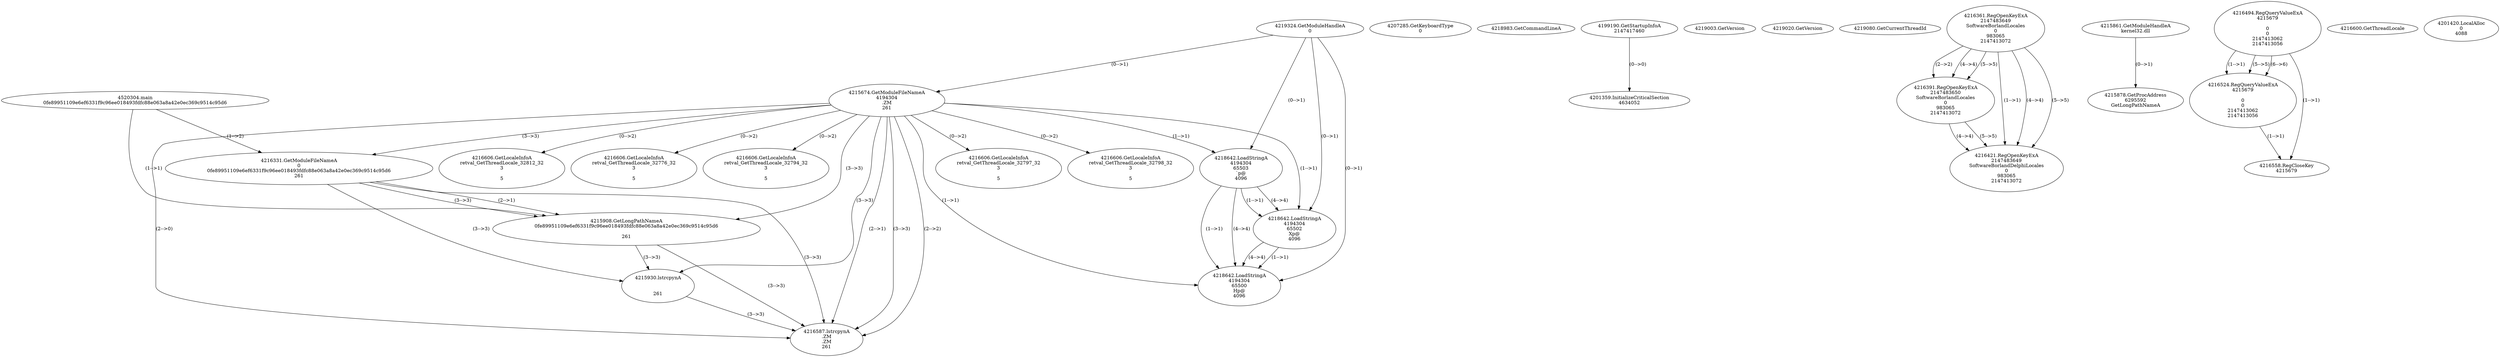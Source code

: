 // Global SCDG with merge call
digraph {
	0 [label="4520304.main
0fe89951109e6ef6331f9c96ee018493fdfc88e063a8a42e0ec369c9514c95d6"]
	1 [label="4219324.GetModuleHandleA
0"]
	2 [label="4207285.GetKeyboardType
0"]
	3 [label="4218983.GetCommandLineA
"]
	4 [label="4199190.GetStartupInfoA
2147417460"]
	5 [label="4219003.GetVersion
"]
	6 [label="4219020.GetVersion
"]
	7 [label="4219080.GetCurrentThreadId
"]
	8 [label="4215674.GetModuleFileNameA
4194304
.ZM
261"]
	1 -> 8 [label="(0-->1)"]
	9 [label="4216331.GetModuleFileNameA
0
0fe89951109e6ef6331f9c96ee018493fdfc88e063a8a42e0ec369c9514c95d6
261"]
	0 -> 9 [label="(1-->2)"]
	8 -> 9 [label="(3-->3)"]
	10 [label="4216361.RegOpenKeyExA
2147483649
Software\Borland\Locales
0
983065
2147413072"]
	11 [label="4215861.GetModuleHandleA
kernel32.dll"]
	12 [label="4215878.GetProcAddress
6295592
GetLongPathNameA"]
	11 -> 12 [label="(0-->1)"]
	13 [label="4215908.GetLongPathNameA
0fe89951109e6ef6331f9c96ee018493fdfc88e063a8a42e0ec369c9514c95d6

261"]
	0 -> 13 [label="(1-->1)"]
	9 -> 13 [label="(2-->1)"]
	8 -> 13 [label="(3-->3)"]
	9 -> 13 [label="(3-->3)"]
	14 [label="4215930.lstrcpynA


261"]
	8 -> 14 [label="(3-->3)"]
	9 -> 14 [label="(3-->3)"]
	13 -> 14 [label="(3-->3)"]
	15 [label="4216494.RegQueryValueExA
4215679

0
0
2147413062
2147413056"]
	16 [label="4216524.RegQueryValueExA
4215679

0
0
2147413062
2147413056"]
	15 -> 16 [label="(1-->1)"]
	15 -> 16 [label="(5-->5)"]
	15 -> 16 [label="(6-->6)"]
	17 [label="4216558.RegCloseKey
4215679"]
	15 -> 17 [label="(1-->1)"]
	16 -> 17 [label="(1-->1)"]
	18 [label="4216587.lstrcpynA
.ZM
.ZM
261"]
	8 -> 18 [label="(2-->1)"]
	8 -> 18 [label="(2-->2)"]
	8 -> 18 [label="(3-->3)"]
	9 -> 18 [label="(3-->3)"]
	13 -> 18 [label="(3-->3)"]
	14 -> 18 [label="(3-->3)"]
	8 -> 18 [label="(2-->0)"]
	19 [label="4216600.GetThreadLocale
"]
	20 [label="4216606.GetLocaleInfoA
retval_GetThreadLocale_32797_32
3

5"]
	8 -> 20 [label="(0-->2)"]
	21 [label="4218642.LoadStringA
4194304
65503
`p@
4096"]
	1 -> 21 [label="(0-->1)"]
	8 -> 21 [label="(1-->1)"]
	22 [label="4216606.GetLocaleInfoA
retval_GetThreadLocale_32798_32
3

5"]
	8 -> 22 [label="(0-->2)"]
	23 [label="4216391.RegOpenKeyExA
2147483650
Software\Borland\Locales
0
983065
2147413072"]
	10 -> 23 [label="(2-->2)"]
	10 -> 23 [label="(4-->4)"]
	10 -> 23 [label="(5-->5)"]
	24 [label="4216421.RegOpenKeyExA
2147483649
Software\Borland\Delphi\Locales
0
983065
2147413072"]
	10 -> 24 [label="(1-->1)"]
	10 -> 24 [label="(4-->4)"]
	23 -> 24 [label="(4-->4)"]
	10 -> 24 [label="(5-->5)"]
	23 -> 24 [label="(5-->5)"]
	25 [label="4216606.GetLocaleInfoA
retval_GetThreadLocale_32812_32
3

5"]
	8 -> 25 [label="(0-->2)"]
	26 [label="4216606.GetLocaleInfoA
retval_GetThreadLocale_32776_32
3

5"]
	8 -> 26 [label="(0-->2)"]
	27 [label="4218642.LoadStringA
4194304
65502
Xp@
4096"]
	1 -> 27 [label="(0-->1)"]
	8 -> 27 [label="(1-->1)"]
	21 -> 27 [label="(1-->1)"]
	21 -> 27 [label="(4-->4)"]
	28 [label="4201359.InitializeCriticalSection
4634052"]
	4 -> 28 [label="(0-->0)"]
	29 [label="4201420.LocalAlloc
0
4088"]
	30 [label="4216606.GetLocaleInfoA
retval_GetThreadLocale_32794_32
3

5"]
	8 -> 30 [label="(0-->2)"]
	31 [label="4218642.LoadStringA
4194304
65500
Hp@
4096"]
	1 -> 31 [label="(0-->1)"]
	8 -> 31 [label="(1-->1)"]
	21 -> 31 [label="(1-->1)"]
	27 -> 31 [label="(1-->1)"]
	21 -> 31 [label="(4-->4)"]
	27 -> 31 [label="(4-->4)"]
}
